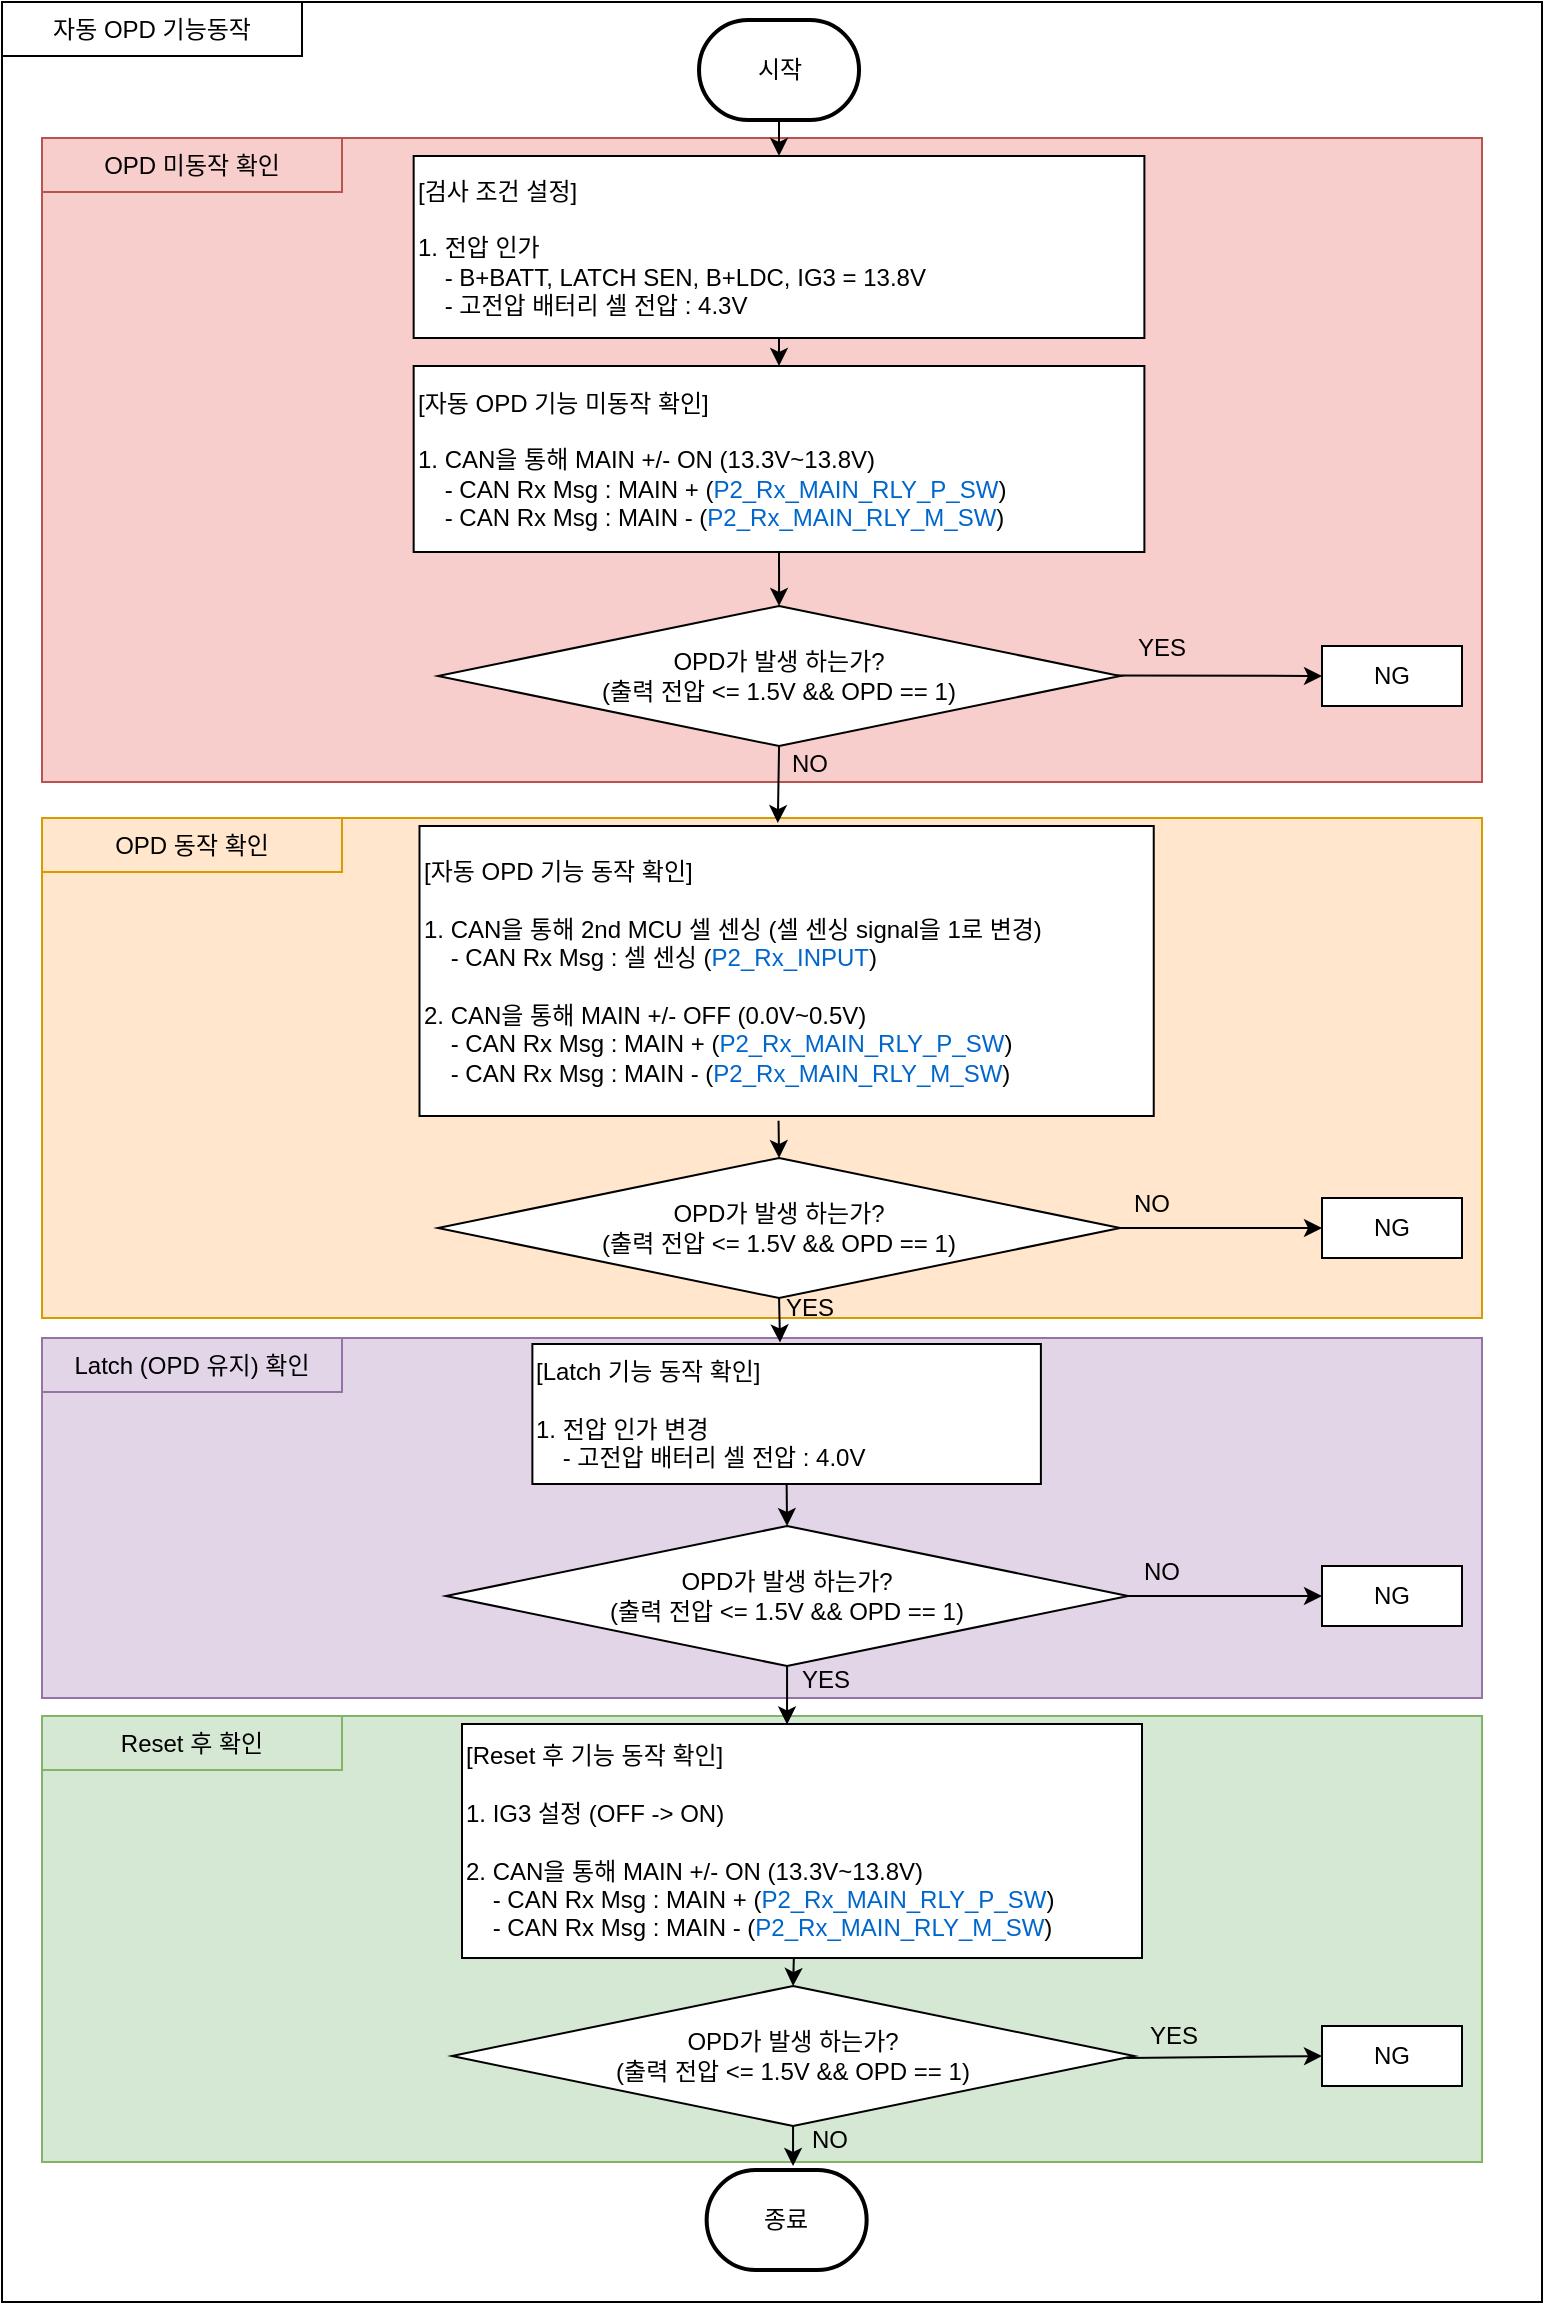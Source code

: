 <mxfile version="22.1.21" type="github">
  <diagram name="페이지-1" id="SJT4u1PBAeTd0MuI108T">
    <mxGraphModel dx="1647" dy="-150" grid="1" gridSize="10" guides="1" tooltips="1" connect="1" arrows="1" fold="1" page="1" pageScale="1" pageWidth="827" pageHeight="1169" math="0" shadow="0">
      <root>
        <mxCell id="0" />
        <mxCell id="1" parent="0" />
        <mxCell id="h-v0uyKteCco3msM5NHK-1" value="" style="rounded=0;whiteSpace=wrap;html=1;align=left;" parent="1" vertex="1">
          <mxGeometry x="30" y="1180" width="770" height="1150" as="geometry" />
        </mxCell>
        <mxCell id="h-v0uyKteCco3msM5NHK-6" value="자동 OPD 기능동작" style="rounded=0;whiteSpace=wrap;html=1;align=center;" parent="1" vertex="1">
          <mxGeometry x="30" y="1180" width="150" height="27" as="geometry" />
        </mxCell>
        <mxCell id="AvkWlbNvbWddTPrm8Bvt-41" value="" style="rounded=0;whiteSpace=wrap;html=1;align=left;fillColor=#ffe6cc;strokeColor=#d79b00;" parent="1" vertex="1">
          <mxGeometry x="50" y="1588" width="720" height="250" as="geometry" />
        </mxCell>
        <mxCell id="AvkWlbNvbWddTPrm8Bvt-42" value="OPD 동작 확인" style="rounded=0;whiteSpace=wrap;html=1;align=center;fillColor=#ffe6cc;strokeColor=#d79b00;" parent="1" vertex="1">
          <mxGeometry x="50.0" y="1588" width="150" height="27" as="geometry" />
        </mxCell>
        <mxCell id="AvkWlbNvbWddTPrm8Bvt-39" value="" style="rounded=0;whiteSpace=wrap;html=1;align=left;fillColor=#f8cecc;strokeColor=#b85450;" parent="1" vertex="1">
          <mxGeometry x="50" y="1248" width="720" height="322" as="geometry" />
        </mxCell>
        <mxCell id="AvkWlbNvbWddTPrm8Bvt-40" value="OPD 미동작 확인" style="rounded=0;whiteSpace=wrap;html=1;align=center;fillColor=#f8cecc;strokeColor=#b85450;" parent="1" vertex="1">
          <mxGeometry x="50.0" y="1248" width="150" height="27" as="geometry" />
        </mxCell>
        <mxCell id="AvkWlbNvbWddTPrm8Bvt-44" value="" style="rounded=0;whiteSpace=wrap;html=1;align=left;fillColor=#e1d5e7;strokeColor=#9673a6;" parent="1" vertex="1">
          <mxGeometry x="50" y="1848" width="720" height="180" as="geometry" />
        </mxCell>
        <mxCell id="AvkWlbNvbWddTPrm8Bvt-45" value="Latch (OPD 유지) 확인" style="rounded=0;whiteSpace=wrap;html=1;align=center;fillColor=#e1d5e7;strokeColor=#9673a6;" parent="1" vertex="1">
          <mxGeometry x="50.0" y="1848" width="150" height="27" as="geometry" />
        </mxCell>
        <mxCell id="h-v0uyKteCco3msM5NHK-2" value="시작" style="strokeWidth=2;html=1;shape=mxgraph.flowchart.terminator;whiteSpace=wrap;" parent="1" vertex="1">
          <mxGeometry x="378.51" y="1189" width="80" height="50" as="geometry" />
        </mxCell>
        <mxCell id="h-v0uyKteCco3msM5NHK-3" value="[검사 조건 설정]&lt;br&gt;&lt;br&gt;1. 전압 인가&lt;br&gt;&amp;nbsp; &amp;nbsp; - B+BATT, LATCH SEN, B+LDC, IG3 = 13.8V&lt;br&gt;&amp;nbsp; &amp;nbsp; - 고전압 배터리 셀 전압 : 4.3V" style="rounded=0;whiteSpace=wrap;html=1;align=left;" parent="1" vertex="1">
          <mxGeometry x="235.83" y="1257" width="365.36" height="91" as="geometry" />
        </mxCell>
        <mxCell id="h-v0uyKteCco3msM5NHK-4" value="" style="endArrow=classic;html=1;rounded=0;exitX=0.5;exitY=1;exitDx=0;exitDy=0;exitPerimeter=0;entryX=0.5;entryY=0;entryDx=0;entryDy=0;" parent="1" source="h-v0uyKteCco3msM5NHK-2" target="h-v0uyKteCco3msM5NHK-3" edge="1">
          <mxGeometry width="50" height="50" relative="1" as="geometry">
            <mxPoint x="125.26" y="1305" as="sourcePoint" />
            <mxPoint x="175.26" y="1255" as="targetPoint" />
          </mxGeometry>
        </mxCell>
        <mxCell id="AvkWlbNvbWddTPrm8Bvt-3" value="NG" style="rounded=0;whiteSpace=wrap;html=1;align=center;" parent="1" vertex="1">
          <mxGeometry x="690" y="1502" width="70" height="30" as="geometry" />
        </mxCell>
        <mxCell id="AvkWlbNvbWddTPrm8Bvt-4" value="[자동 OPD 기능 동작 확인]&lt;br&gt;&lt;br&gt;1. CAN을 통해 2nd MCU 셀 센싱 (셀 센싱 signal을 1로 변경)&lt;br&gt;&amp;nbsp; &amp;nbsp; - CAN Rx Msg : 셀 센싱&amp;nbsp;(&lt;font color=&quot;#0066cc&quot;&gt;P2_Rx_INPUT&lt;/font&gt;)&lt;br&gt;&lt;br&gt;2. CAN을 통해 MAIN +/- OFF (0.0V~0.5V)&lt;br style=&quot;border-color: var(--border-color);&quot;&gt;&amp;nbsp; &amp;nbsp; - CAN Rx Msg : MAIN +&amp;nbsp;&lt;span style=&quot;background-color: initial;&quot;&gt;(&lt;/span&gt;&lt;font style=&quot;background-color: initial; border-color: var(--border-color);&quot; color=&quot;#0066cc&quot;&gt;P2_Rx_MAIN_RLY_P_SW&lt;/font&gt;&lt;span style=&quot;background-color: initial;&quot;&gt;)&lt;/span&gt;&lt;br&gt;&amp;nbsp; &amp;nbsp; - CAN Rx Msg : MAIN -&amp;nbsp;&lt;span style=&quot;background-color: initial;&quot;&gt;(&lt;/span&gt;&lt;font style=&quot;background-color: initial; border-color: var(--border-color);&quot; color=&quot;#0066cc&quot;&gt;P2_Rx_MAIN_RLY_M_SW&lt;/font&gt;&lt;span style=&quot;background-color: initial;&quot;&gt;)&lt;/span&gt;" style="rounded=0;whiteSpace=wrap;html=1;align=left;" parent="1" vertex="1">
          <mxGeometry x="238.75" y="1592" width="367.12" height="145" as="geometry" />
        </mxCell>
        <mxCell id="AvkWlbNvbWddTPrm8Bvt-5" value="" style="endArrow=classic;html=1;rounded=0;exitX=0.5;exitY=1;exitDx=0;exitDy=0;entryX=0.5;entryY=0;entryDx=0;entryDy=0;" parent="1" source="-v19bYt7nVEQIrfBHzqb-3" target="-v19bYt7nVEQIrfBHzqb-10" edge="1">
          <mxGeometry width="50" height="50" relative="1" as="geometry">
            <mxPoint x="418.515" y="1408" as="sourcePoint" />
            <mxPoint x="614.51" y="1348" as="targetPoint" />
          </mxGeometry>
        </mxCell>
        <mxCell id="AvkWlbNvbWddTPrm8Bvt-6" value="" style="endArrow=classic;html=1;rounded=0;exitX=0.989;exitY=0.496;exitDx=0;exitDy=0;entryX=0;entryY=0.5;entryDx=0;entryDy=0;exitPerimeter=0;" parent="1" source="-v19bYt7nVEQIrfBHzqb-10" target="AvkWlbNvbWddTPrm8Bvt-3" edge="1">
          <mxGeometry width="50" height="50" relative="1" as="geometry">
            <mxPoint x="558.51" y="1472" as="sourcePoint" />
            <mxPoint x="558.51" y="1492" as="targetPoint" />
          </mxGeometry>
        </mxCell>
        <mxCell id="AvkWlbNvbWddTPrm8Bvt-7" value="" style="endArrow=classic;html=1;rounded=0;exitX=0.5;exitY=1;exitDx=0;exitDy=0;entryX=0.488;entryY=-0.01;entryDx=0;entryDy=0;entryPerimeter=0;" parent="1" source="-v19bYt7nVEQIrfBHzqb-10" target="AvkWlbNvbWddTPrm8Bvt-4" edge="1">
          <mxGeometry width="50" height="50" relative="1" as="geometry">
            <mxPoint x="438.51" y="1494" as="sourcePoint" />
            <mxPoint x="438.51" y="1514" as="targetPoint" />
          </mxGeometry>
        </mxCell>
        <mxCell id="AvkWlbNvbWddTPrm8Bvt-9" value="NO" style="text;html=1;strokeColor=none;fillColor=none;align=center;verticalAlign=middle;whiteSpace=wrap;rounded=0;fontStyle=0" parent="1" vertex="1">
          <mxGeometry x="403.51" y="1546" width="60" height="30" as="geometry" />
        </mxCell>
        <mxCell id="AvkWlbNvbWddTPrm8Bvt-11" value="OPD가 발생 하는가?&lt;br&gt;(출력 전압 &amp;lt;= 1.5V &amp;amp;&amp;amp; OPD == 1)" style="rhombus;whiteSpace=wrap;html=1;" parent="1" vertex="1">
          <mxGeometry x="248" y="1758" width="341.07" height="70" as="geometry" />
        </mxCell>
        <mxCell id="AvkWlbNvbWddTPrm8Bvt-12" value="NG" style="rounded=0;whiteSpace=wrap;html=1;align=center;" parent="1" vertex="1">
          <mxGeometry x="690.0" y="1778" width="70" height="30" as="geometry" />
        </mxCell>
        <mxCell id="AvkWlbNvbWddTPrm8Bvt-13" value="" style="endArrow=classic;html=1;rounded=0;exitX=1;exitY=0.5;exitDx=0;exitDy=0;entryX=0;entryY=0.5;entryDx=0;entryDy=0;" parent="1" source="AvkWlbNvbWddTPrm8Bvt-11" target="AvkWlbNvbWddTPrm8Bvt-12" edge="1">
          <mxGeometry width="50" height="50" relative="1" as="geometry">
            <mxPoint x="506.51" y="1748" as="sourcePoint" />
            <mxPoint x="506.51" y="1768" as="targetPoint" />
          </mxGeometry>
        </mxCell>
        <mxCell id="AvkWlbNvbWddTPrm8Bvt-14" value="" style="endArrow=classic;html=1;rounded=0;exitX=0.5;exitY=1;exitDx=0;exitDy=0;entryX=0.487;entryY=-0.011;entryDx=0;entryDy=0;entryPerimeter=0;" parent="1" source="AvkWlbNvbWddTPrm8Bvt-11" target="AvkWlbNvbWddTPrm8Bvt-17" edge="1">
          <mxGeometry width="50" height="50" relative="1" as="geometry">
            <mxPoint x="438.51" y="1774" as="sourcePoint" />
            <mxPoint x="417.51" y="1872" as="targetPoint" />
          </mxGeometry>
        </mxCell>
        <mxCell id="AvkWlbNvbWddTPrm8Bvt-15" value="NO" style="text;html=1;strokeColor=none;fillColor=none;align=center;verticalAlign=middle;whiteSpace=wrap;rounded=0;" parent="1" vertex="1">
          <mxGeometry x="574.63" y="1765.5" width="60" height="30" as="geometry" />
        </mxCell>
        <mxCell id="AvkWlbNvbWddTPrm8Bvt-16" value="YES" style="text;html=1;strokeColor=none;fillColor=none;align=center;verticalAlign=middle;whiteSpace=wrap;rounded=0;fontStyle=0" parent="1" vertex="1">
          <mxGeometry x="403.51" y="1818" width="60" height="30" as="geometry" />
        </mxCell>
        <mxCell id="AvkWlbNvbWddTPrm8Bvt-33" value="" style="endArrow=classic;html=1;rounded=0;exitX=0.489;exitY=1.016;exitDx=0;exitDy=0;entryX=0.5;entryY=0;entryDx=0;entryDy=0;exitPerimeter=0;" parent="1" source="AvkWlbNvbWddTPrm8Bvt-4" target="AvkWlbNvbWddTPrm8Bvt-11" edge="1">
          <mxGeometry width="50" height="50" relative="1" as="geometry">
            <mxPoint x="418.755" y="1738.49" as="sourcePoint" />
            <mxPoint x="654.32" y="1678" as="targetPoint" />
          </mxGeometry>
        </mxCell>
        <mxCell id="AvkWlbNvbWddTPrm8Bvt-46" value="" style="rounded=0;whiteSpace=wrap;html=1;align=left;fillColor=#d5e8d4;strokeColor=#82b366;" parent="1" vertex="1">
          <mxGeometry x="50" y="2037" width="720" height="223" as="geometry" />
        </mxCell>
        <mxCell id="AvkWlbNvbWddTPrm8Bvt-47" value="Reset 후 확인" style="rounded=0;whiteSpace=wrap;html=1;align=center;fillColor=#d5e8d4;strokeColor=#82b366;" parent="1" vertex="1">
          <mxGeometry x="50.0" y="2037" width="150" height="27" as="geometry" />
        </mxCell>
        <mxCell id="AvkWlbNvbWddTPrm8Bvt-17" value="[Latch 기능 동작 확인]&lt;br&gt;&lt;br&gt;1. 전압 인가 변경&lt;br&gt;&amp;nbsp; &amp;nbsp; - 고전압 배터리 셀 전압 : 4.0V" style="rounded=0;whiteSpace=wrap;html=1;align=left;" parent="1" vertex="1">
          <mxGeometry x="295.19" y="1851" width="254.25" height="70" as="geometry" />
        </mxCell>
        <mxCell id="AvkWlbNvbWddTPrm8Bvt-19" value="NG" style="rounded=0;whiteSpace=wrap;html=1;align=center;" parent="1" vertex="1">
          <mxGeometry x="690.0" y="1962" width="70" height="30" as="geometry" />
        </mxCell>
        <mxCell id="AvkWlbNvbWddTPrm8Bvt-20" value="" style="endArrow=classic;html=1;rounded=0;exitX=1;exitY=0.5;exitDx=0;exitDy=0;entryX=0;entryY=0.5;entryDx=0;entryDy=0;" parent="1" source="-v19bYt7nVEQIrfBHzqb-7" target="AvkWlbNvbWddTPrm8Bvt-19" edge="1">
          <mxGeometry width="50" height="50" relative="1" as="geometry">
            <mxPoint x="556.76" y="1967" as="sourcePoint" />
            <mxPoint x="472.14" y="1942" as="targetPoint" />
          </mxGeometry>
        </mxCell>
        <mxCell id="AvkWlbNvbWddTPrm8Bvt-21" value="" style="endArrow=classic;html=1;rounded=0;exitX=0.5;exitY=1;exitDx=0;exitDy=0;entryX=0.478;entryY=0.002;entryDx=0;entryDy=0;entryPerimeter=0;" parent="1" source="-v19bYt7nVEQIrfBHzqb-7" target="AvkWlbNvbWddTPrm8Bvt-24" edge="1">
          <mxGeometry width="50" height="50" relative="1" as="geometry">
            <mxPoint x="422.315" y="2007" as="sourcePoint" />
            <mxPoint x="421.51" y="2035" as="targetPoint" />
          </mxGeometry>
        </mxCell>
        <mxCell id="AvkWlbNvbWddTPrm8Bvt-22" value="NO" style="text;html=1;strokeColor=none;fillColor=none;align=center;verticalAlign=middle;whiteSpace=wrap;rounded=0;" parent="1" vertex="1">
          <mxGeometry x="580" y="1950" width="60" height="30" as="geometry" />
        </mxCell>
        <mxCell id="AvkWlbNvbWddTPrm8Bvt-23" value="YES" style="text;html=1;strokeColor=none;fillColor=none;align=center;verticalAlign=middle;whiteSpace=wrap;rounded=0;fontStyle=0" parent="1" vertex="1">
          <mxGeometry x="411.51" y="2004" width="60" height="30" as="geometry" />
        </mxCell>
        <mxCell id="AvkWlbNvbWddTPrm8Bvt-24" value="[Reset 후 기능 동작 확인]&lt;br&gt;&lt;br&gt;1. IG3 설정 (OFF -&amp;gt; ON)&lt;br&gt;&lt;br&gt;2. CAN을 통해 MAIN +/- ON (13.3V~13.8V)&lt;br style=&quot;border-color: var(--border-color);&quot;&gt;&amp;nbsp; &amp;nbsp; - CAN Rx Msg : MAIN +&amp;nbsp;&lt;span style=&quot;background-color: initial;&quot;&gt;(&lt;/span&gt;&lt;font style=&quot;background-color: initial; border-color: var(--border-color);&quot; color=&quot;#0066cc&quot;&gt;P2_Rx_MAIN_RLY_P_SW&lt;/font&gt;&lt;span style=&quot;background-color: initial;&quot;&gt;)&lt;/span&gt;&lt;br&gt;&amp;nbsp; &amp;nbsp; - CAN Rx Msg : MAIN -&amp;nbsp;&lt;span style=&quot;background-color: initial;&quot;&gt;(&lt;/span&gt;&lt;font style=&quot;background-color: initial; border-color: var(--border-color);&quot; color=&quot;#0066cc&quot;&gt;P2_Rx_MAIN_RLY_M_SW&lt;/font&gt;&lt;span style=&quot;background-color: initial;&quot;&gt;)&lt;/span&gt;" style="rounded=0;whiteSpace=wrap;html=1;align=left;" parent="1" vertex="1">
          <mxGeometry x="260" y="2041" width="340" height="117" as="geometry" />
        </mxCell>
        <mxCell id="AvkWlbNvbWddTPrm8Bvt-27" value="NG" style="rounded=0;whiteSpace=wrap;html=1;align=center;" parent="1" vertex="1">
          <mxGeometry x="690" y="2192" width="70" height="30" as="geometry" />
        </mxCell>
        <mxCell id="AvkWlbNvbWddTPrm8Bvt-28" value="" style="endArrow=classic;html=1;rounded=0;exitX=0.989;exitY=0.514;exitDx=0;exitDy=0;entryX=0;entryY=0.5;entryDx=0;entryDy=0;exitPerimeter=0;" parent="1" source="-v19bYt7nVEQIrfBHzqb-11" target="AvkWlbNvbWddTPrm8Bvt-27" edge="1">
          <mxGeometry width="50" height="50" relative="1" as="geometry">
            <mxPoint x="528.13" y="2207" as="sourcePoint" />
            <mxPoint x="436.51" y="2182" as="targetPoint" />
          </mxGeometry>
        </mxCell>
        <mxCell id="AvkWlbNvbWddTPrm8Bvt-29" value="" style="endArrow=classic;html=1;rounded=0;exitX=0.5;exitY=1;exitDx=0;exitDy=0;entryX=0.54;entryY=-0.04;entryDx=0;entryDy=0;entryPerimeter=0;" parent="1" source="-v19bYt7nVEQIrfBHzqb-11" target="AvkWlbNvbWddTPrm8Bvt-34" edge="1">
          <mxGeometry width="50" height="50" relative="1" as="geometry">
            <mxPoint x="426.315" y="2242" as="sourcePoint" />
            <mxPoint x="425.51" y="2270" as="targetPoint" />
          </mxGeometry>
        </mxCell>
        <mxCell id="AvkWlbNvbWddTPrm8Bvt-30" value="YES" style="text;html=1;strokeColor=none;fillColor=none;align=center;verticalAlign=middle;whiteSpace=wrap;rounded=0;" parent="1" vertex="1">
          <mxGeometry x="586.07" y="2182" width="60" height="30" as="geometry" />
        </mxCell>
        <mxCell id="AvkWlbNvbWddTPrm8Bvt-31" value="NO" style="text;html=1;strokeColor=none;fillColor=none;align=center;verticalAlign=middle;whiteSpace=wrap;rounded=0;fontStyle=0" parent="1" vertex="1">
          <mxGeometry x="414" y="2234" width="60" height="30" as="geometry" />
        </mxCell>
        <mxCell id="AvkWlbNvbWddTPrm8Bvt-34" value="종료" style="strokeWidth=2;html=1;shape=mxgraph.flowchart.terminator;whiteSpace=wrap;" parent="1" vertex="1">
          <mxGeometry x="382.32" y="2264" width="80" height="50" as="geometry" />
        </mxCell>
        <mxCell id="AvkWlbNvbWddTPrm8Bvt-35" value="" style="endArrow=classic;html=1;rounded=0;exitX=0.5;exitY=1;exitDx=0;exitDy=0;entryX=0.5;entryY=0;entryDx=0;entryDy=0;" parent="1" source="AvkWlbNvbWddTPrm8Bvt-17" target="-v19bYt7nVEQIrfBHzqb-7" edge="1">
          <mxGeometry width="50" height="50" relative="1" as="geometry">
            <mxPoint x="634.32" y="1908" as="sourcePoint" />
            <mxPoint x="422.315" y="1937" as="targetPoint" />
          </mxGeometry>
        </mxCell>
        <mxCell id="AvkWlbNvbWddTPrm8Bvt-37" value="" style="endArrow=classic;html=1;rounded=0;exitX=0.488;exitY=1.002;exitDx=0;exitDy=0;entryX=0.5;entryY=0;entryDx=0;entryDy=0;exitPerimeter=0;" parent="1" source="AvkWlbNvbWddTPrm8Bvt-24" target="-v19bYt7nVEQIrfBHzqb-11" edge="1">
          <mxGeometry width="50" height="50" relative="1" as="geometry">
            <mxPoint x="426.315" y="2167" as="sourcePoint" />
            <mxPoint x="426.315" y="2188" as="targetPoint" />
          </mxGeometry>
        </mxCell>
        <mxCell id="-v19bYt7nVEQIrfBHzqb-4" value="YES" style="text;html=1;strokeColor=none;fillColor=none;align=center;verticalAlign=middle;whiteSpace=wrap;rounded=0;" vertex="1" parent="1">
          <mxGeometry x="580" y="1488" width="60" height="30" as="geometry" />
        </mxCell>
        <mxCell id="-v19bYt7nVEQIrfBHzqb-5" value="" style="endArrow=classic;html=1;rounded=0;exitX=0.5;exitY=1;exitDx=0;exitDy=0;entryX=0.5;entryY=0;entryDx=0;entryDy=0;" edge="1" parent="1" source="h-v0uyKteCco3msM5NHK-3" target="-v19bYt7nVEQIrfBHzqb-3">
          <mxGeometry width="50" height="50" relative="1" as="geometry">
            <mxPoint x="419" y="1348" as="sourcePoint" />
            <mxPoint x="418" y="1498" as="targetPoint" />
          </mxGeometry>
        </mxCell>
        <mxCell id="-v19bYt7nVEQIrfBHzqb-3" value="[자동 OPD 기능 미동작 확인]&lt;br&gt;&lt;br&gt;1. CAN을 통해 MAIN +/- ON (13.3V~13.8V)&lt;br style=&quot;border-color: var(--border-color);&quot;&gt;&amp;nbsp; &amp;nbsp; - CAN Rx Msg : MAIN +&amp;nbsp;&lt;span style=&quot;background-color: initial;&quot;&gt;(&lt;/span&gt;&lt;font style=&quot;background-color: initial; border-color: var(--border-color);&quot; color=&quot;#0066cc&quot;&gt;P2_Rx_MAIN_RLY_P_SW&lt;/font&gt;&lt;span style=&quot;background-color: initial;&quot;&gt;)&lt;/span&gt;&lt;br&gt;&amp;nbsp; &amp;nbsp; - CAN Rx Msg : MAIN -&amp;nbsp;&lt;span style=&quot;background-color: initial;&quot;&gt;(&lt;/span&gt;&lt;font style=&quot;background-color: initial; border-color: var(--border-color);&quot; color=&quot;#0066cc&quot;&gt;P2_Rx_MAIN_RLY_M_SW&lt;/font&gt;&lt;span style=&quot;background-color: initial;&quot;&gt;)&lt;/span&gt;" style="rounded=0;whiteSpace=wrap;html=1;align=left;" vertex="1" parent="1">
          <mxGeometry x="235.83" y="1362" width="365.36" height="93" as="geometry" />
        </mxCell>
        <mxCell id="-v19bYt7nVEQIrfBHzqb-7" value="OPD가 발생 하는가?&lt;br&gt;(출력 전압 &amp;lt;= 1.5V &amp;amp;&amp;amp; OPD == 1)" style="rhombus;whiteSpace=wrap;html=1;" vertex="1" parent="1">
          <mxGeometry x="252" y="1942" width="341.07" height="70" as="geometry" />
        </mxCell>
        <mxCell id="-v19bYt7nVEQIrfBHzqb-10" value="OPD가 발생 하는가?&lt;br&gt;(출력 전압 &amp;lt;= 1.5V &amp;amp;&amp;amp; OPD == 1)" style="rhombus;whiteSpace=wrap;html=1;" vertex="1" parent="1">
          <mxGeometry x="248" y="1482" width="341.07" height="70" as="geometry" />
        </mxCell>
        <mxCell id="-v19bYt7nVEQIrfBHzqb-11" value="OPD가 발생 하는가?&lt;br&gt;(출력 전압 &amp;lt;= 1.5V &amp;amp;&amp;amp; OPD == 1)" style="rhombus;whiteSpace=wrap;html=1;" vertex="1" parent="1">
          <mxGeometry x="255" y="2172" width="341.07" height="70" as="geometry" />
        </mxCell>
      </root>
    </mxGraphModel>
  </diagram>
</mxfile>
